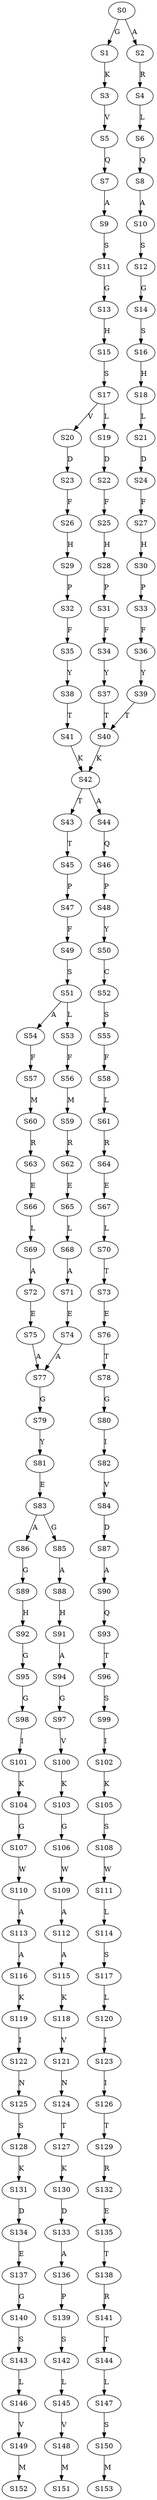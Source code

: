 strict digraph  {
	S0 -> S1 [ label = G ];
	S0 -> S2 [ label = A ];
	S1 -> S3 [ label = K ];
	S2 -> S4 [ label = R ];
	S3 -> S5 [ label = V ];
	S4 -> S6 [ label = L ];
	S5 -> S7 [ label = Q ];
	S6 -> S8 [ label = Q ];
	S7 -> S9 [ label = A ];
	S8 -> S10 [ label = A ];
	S9 -> S11 [ label = S ];
	S10 -> S12 [ label = S ];
	S11 -> S13 [ label = G ];
	S12 -> S14 [ label = G ];
	S13 -> S15 [ label = H ];
	S14 -> S16 [ label = S ];
	S15 -> S17 [ label = S ];
	S16 -> S18 [ label = H ];
	S17 -> S19 [ label = L ];
	S17 -> S20 [ label = V ];
	S18 -> S21 [ label = L ];
	S19 -> S22 [ label = D ];
	S20 -> S23 [ label = D ];
	S21 -> S24 [ label = D ];
	S22 -> S25 [ label = F ];
	S23 -> S26 [ label = F ];
	S24 -> S27 [ label = F ];
	S25 -> S28 [ label = H ];
	S26 -> S29 [ label = H ];
	S27 -> S30 [ label = H ];
	S28 -> S31 [ label = P ];
	S29 -> S32 [ label = P ];
	S30 -> S33 [ label = P ];
	S31 -> S34 [ label = F ];
	S32 -> S35 [ label = F ];
	S33 -> S36 [ label = F ];
	S34 -> S37 [ label = Y ];
	S35 -> S38 [ label = Y ];
	S36 -> S39 [ label = Y ];
	S37 -> S40 [ label = T ];
	S38 -> S41 [ label = T ];
	S39 -> S40 [ label = T ];
	S40 -> S42 [ label = K ];
	S41 -> S42 [ label = K ];
	S42 -> S43 [ label = T ];
	S42 -> S44 [ label = A ];
	S43 -> S45 [ label = T ];
	S44 -> S46 [ label = Q ];
	S45 -> S47 [ label = P ];
	S46 -> S48 [ label = P ];
	S47 -> S49 [ label = F ];
	S48 -> S50 [ label = Y ];
	S49 -> S51 [ label = S ];
	S50 -> S52 [ label = C ];
	S51 -> S53 [ label = L ];
	S51 -> S54 [ label = A ];
	S52 -> S55 [ label = S ];
	S53 -> S56 [ label = F ];
	S54 -> S57 [ label = F ];
	S55 -> S58 [ label = F ];
	S56 -> S59 [ label = M ];
	S57 -> S60 [ label = M ];
	S58 -> S61 [ label = L ];
	S59 -> S62 [ label = R ];
	S60 -> S63 [ label = R ];
	S61 -> S64 [ label = R ];
	S62 -> S65 [ label = E ];
	S63 -> S66 [ label = E ];
	S64 -> S67 [ label = E ];
	S65 -> S68 [ label = L ];
	S66 -> S69 [ label = L ];
	S67 -> S70 [ label = L ];
	S68 -> S71 [ label = A ];
	S69 -> S72 [ label = A ];
	S70 -> S73 [ label = T ];
	S71 -> S74 [ label = E ];
	S72 -> S75 [ label = E ];
	S73 -> S76 [ label = E ];
	S74 -> S77 [ label = A ];
	S75 -> S77 [ label = A ];
	S76 -> S78 [ label = T ];
	S77 -> S79 [ label = G ];
	S78 -> S80 [ label = G ];
	S79 -> S81 [ label = Y ];
	S80 -> S82 [ label = I ];
	S81 -> S83 [ label = E ];
	S82 -> S84 [ label = V ];
	S83 -> S85 [ label = G ];
	S83 -> S86 [ label = A ];
	S84 -> S87 [ label = D ];
	S85 -> S88 [ label = A ];
	S86 -> S89 [ label = G ];
	S87 -> S90 [ label = A ];
	S88 -> S91 [ label = H ];
	S89 -> S92 [ label = H ];
	S90 -> S93 [ label = Q ];
	S91 -> S94 [ label = A ];
	S92 -> S95 [ label = G ];
	S93 -> S96 [ label = T ];
	S94 -> S97 [ label = G ];
	S95 -> S98 [ label = G ];
	S96 -> S99 [ label = S ];
	S97 -> S100 [ label = V ];
	S98 -> S101 [ label = I ];
	S99 -> S102 [ label = I ];
	S100 -> S103 [ label = K ];
	S101 -> S104 [ label = K ];
	S102 -> S105 [ label = K ];
	S103 -> S106 [ label = G ];
	S104 -> S107 [ label = G ];
	S105 -> S108 [ label = S ];
	S106 -> S109 [ label = W ];
	S107 -> S110 [ label = W ];
	S108 -> S111 [ label = W ];
	S109 -> S112 [ label = A ];
	S110 -> S113 [ label = A ];
	S111 -> S114 [ label = L ];
	S112 -> S115 [ label = A ];
	S113 -> S116 [ label = A ];
	S114 -> S117 [ label = S ];
	S115 -> S118 [ label = K ];
	S116 -> S119 [ label = K ];
	S117 -> S120 [ label = L ];
	S118 -> S121 [ label = V ];
	S119 -> S122 [ label = I ];
	S120 -> S123 [ label = I ];
	S121 -> S124 [ label = N ];
	S122 -> S125 [ label = N ];
	S123 -> S126 [ label = I ];
	S124 -> S127 [ label = T ];
	S125 -> S128 [ label = S ];
	S126 -> S129 [ label = T ];
	S127 -> S130 [ label = K ];
	S128 -> S131 [ label = K ];
	S129 -> S132 [ label = R ];
	S130 -> S133 [ label = D ];
	S131 -> S134 [ label = D ];
	S132 -> S135 [ label = E ];
	S133 -> S136 [ label = A ];
	S134 -> S137 [ label = E ];
	S135 -> S138 [ label = T ];
	S136 -> S139 [ label = P ];
	S137 -> S140 [ label = G ];
	S138 -> S141 [ label = R ];
	S139 -> S142 [ label = S ];
	S140 -> S143 [ label = S ];
	S141 -> S144 [ label = T ];
	S142 -> S145 [ label = L ];
	S143 -> S146 [ label = L ];
	S144 -> S147 [ label = L ];
	S145 -> S148 [ label = V ];
	S146 -> S149 [ label = V ];
	S147 -> S150 [ label = S ];
	S148 -> S151 [ label = M ];
	S149 -> S152 [ label = M ];
	S150 -> S153 [ label = M ];
}

